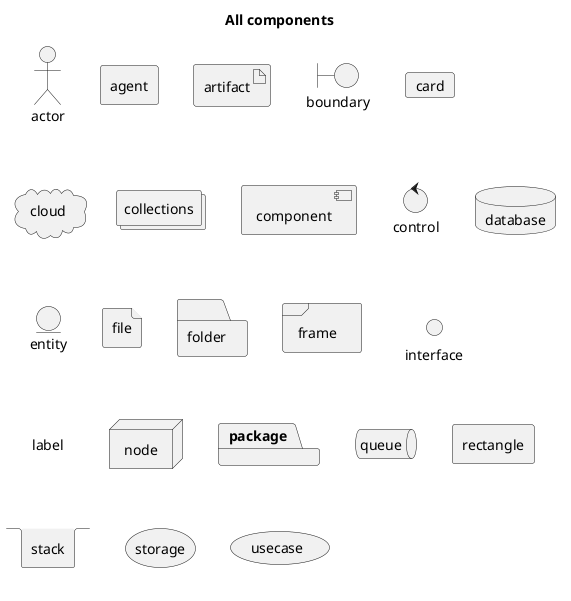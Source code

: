{
  "sha1": "poaoecsxdc3dxu84pykdwqe33s46r4q",
  "insertion": {
    "when": "2024-06-04T17:28:41.514Z",
    "user": "plantuml@gmail.com"
  }
}
@startuml
Title All components
actor actor [[{actor}]]
agent agent [[{agent}]]
artifact artifact [[{artifact}]]
boundary boundary [[{boundary}]]
card card [[{card}]]
cloud cloud [[{cloud}]]
collections collections [[{collections}]]
component component [[{component}]]
control control [[{control}]]
database database [[{database}]]
entity entity [[{entity}]]
file file [[{file}]]
folder folder [[{folder}]]
frame frame [[{frame}]]
interface  interface [[{interface}]]
label label [[{label}]]
node node [[{node}]]
package package [[{package}]]
queue queue [[{queue}]]
rectangle rectangle [[{rectangle}]]
stack stack [[{stack}]]
storage storage [[{storage}]]
usecase usecase [[{usecase}]]
caption ""
@enduml
